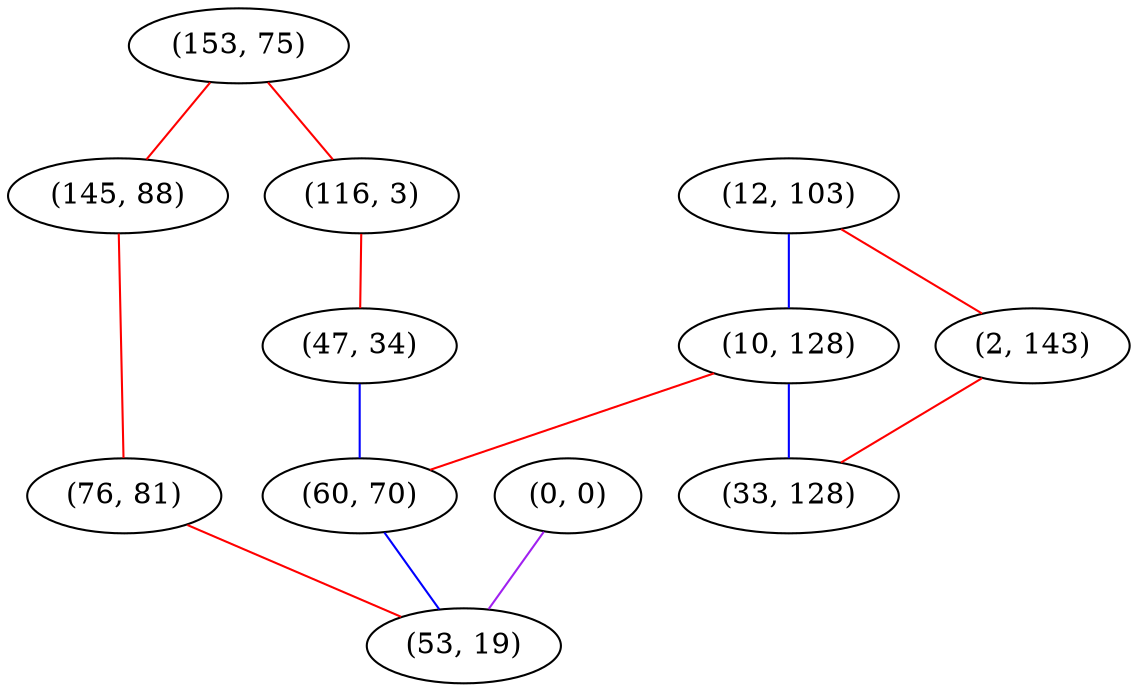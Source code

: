 graph "" {
"(153, 75)";
"(116, 3)";
"(47, 34)";
"(12, 103)";
"(145, 88)";
"(0, 0)";
"(76, 81)";
"(2, 143)";
"(10, 128)";
"(33, 128)";
"(60, 70)";
"(53, 19)";
"(153, 75)" -- "(145, 88)"  [color=red, key=0, weight=1];
"(153, 75)" -- "(116, 3)"  [color=red, key=0, weight=1];
"(116, 3)" -- "(47, 34)"  [color=red, key=0, weight=1];
"(47, 34)" -- "(60, 70)"  [color=blue, key=0, weight=3];
"(12, 103)" -- "(2, 143)"  [color=red, key=0, weight=1];
"(12, 103)" -- "(10, 128)"  [color=blue, key=0, weight=3];
"(145, 88)" -- "(76, 81)"  [color=red, key=0, weight=1];
"(0, 0)" -- "(53, 19)"  [color=purple, key=0, weight=4];
"(76, 81)" -- "(53, 19)"  [color=red, key=0, weight=1];
"(2, 143)" -- "(33, 128)"  [color=red, key=0, weight=1];
"(10, 128)" -- "(33, 128)"  [color=blue, key=0, weight=3];
"(10, 128)" -- "(60, 70)"  [color=red, key=0, weight=1];
"(60, 70)" -- "(53, 19)"  [color=blue, key=0, weight=3];
}
